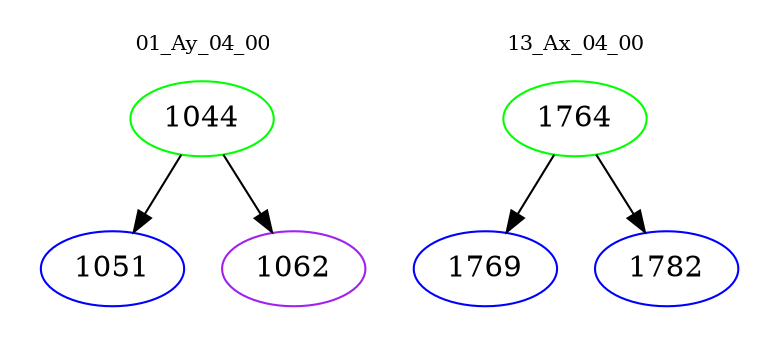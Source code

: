 digraph{
subgraph cluster_0 {
color = white
label = "01_Ay_04_00";
fontsize=10;
T0_1044 [label="1044", color="green"]
T0_1044 -> T0_1051 [color="black"]
T0_1051 [label="1051", color="blue"]
T0_1044 -> T0_1062 [color="black"]
T0_1062 [label="1062", color="purple"]
}
subgraph cluster_1 {
color = white
label = "13_Ax_04_00";
fontsize=10;
T1_1764 [label="1764", color="green"]
T1_1764 -> T1_1769 [color="black"]
T1_1769 [label="1769", color="blue"]
T1_1764 -> T1_1782 [color="black"]
T1_1782 [label="1782", color="blue"]
}
}
